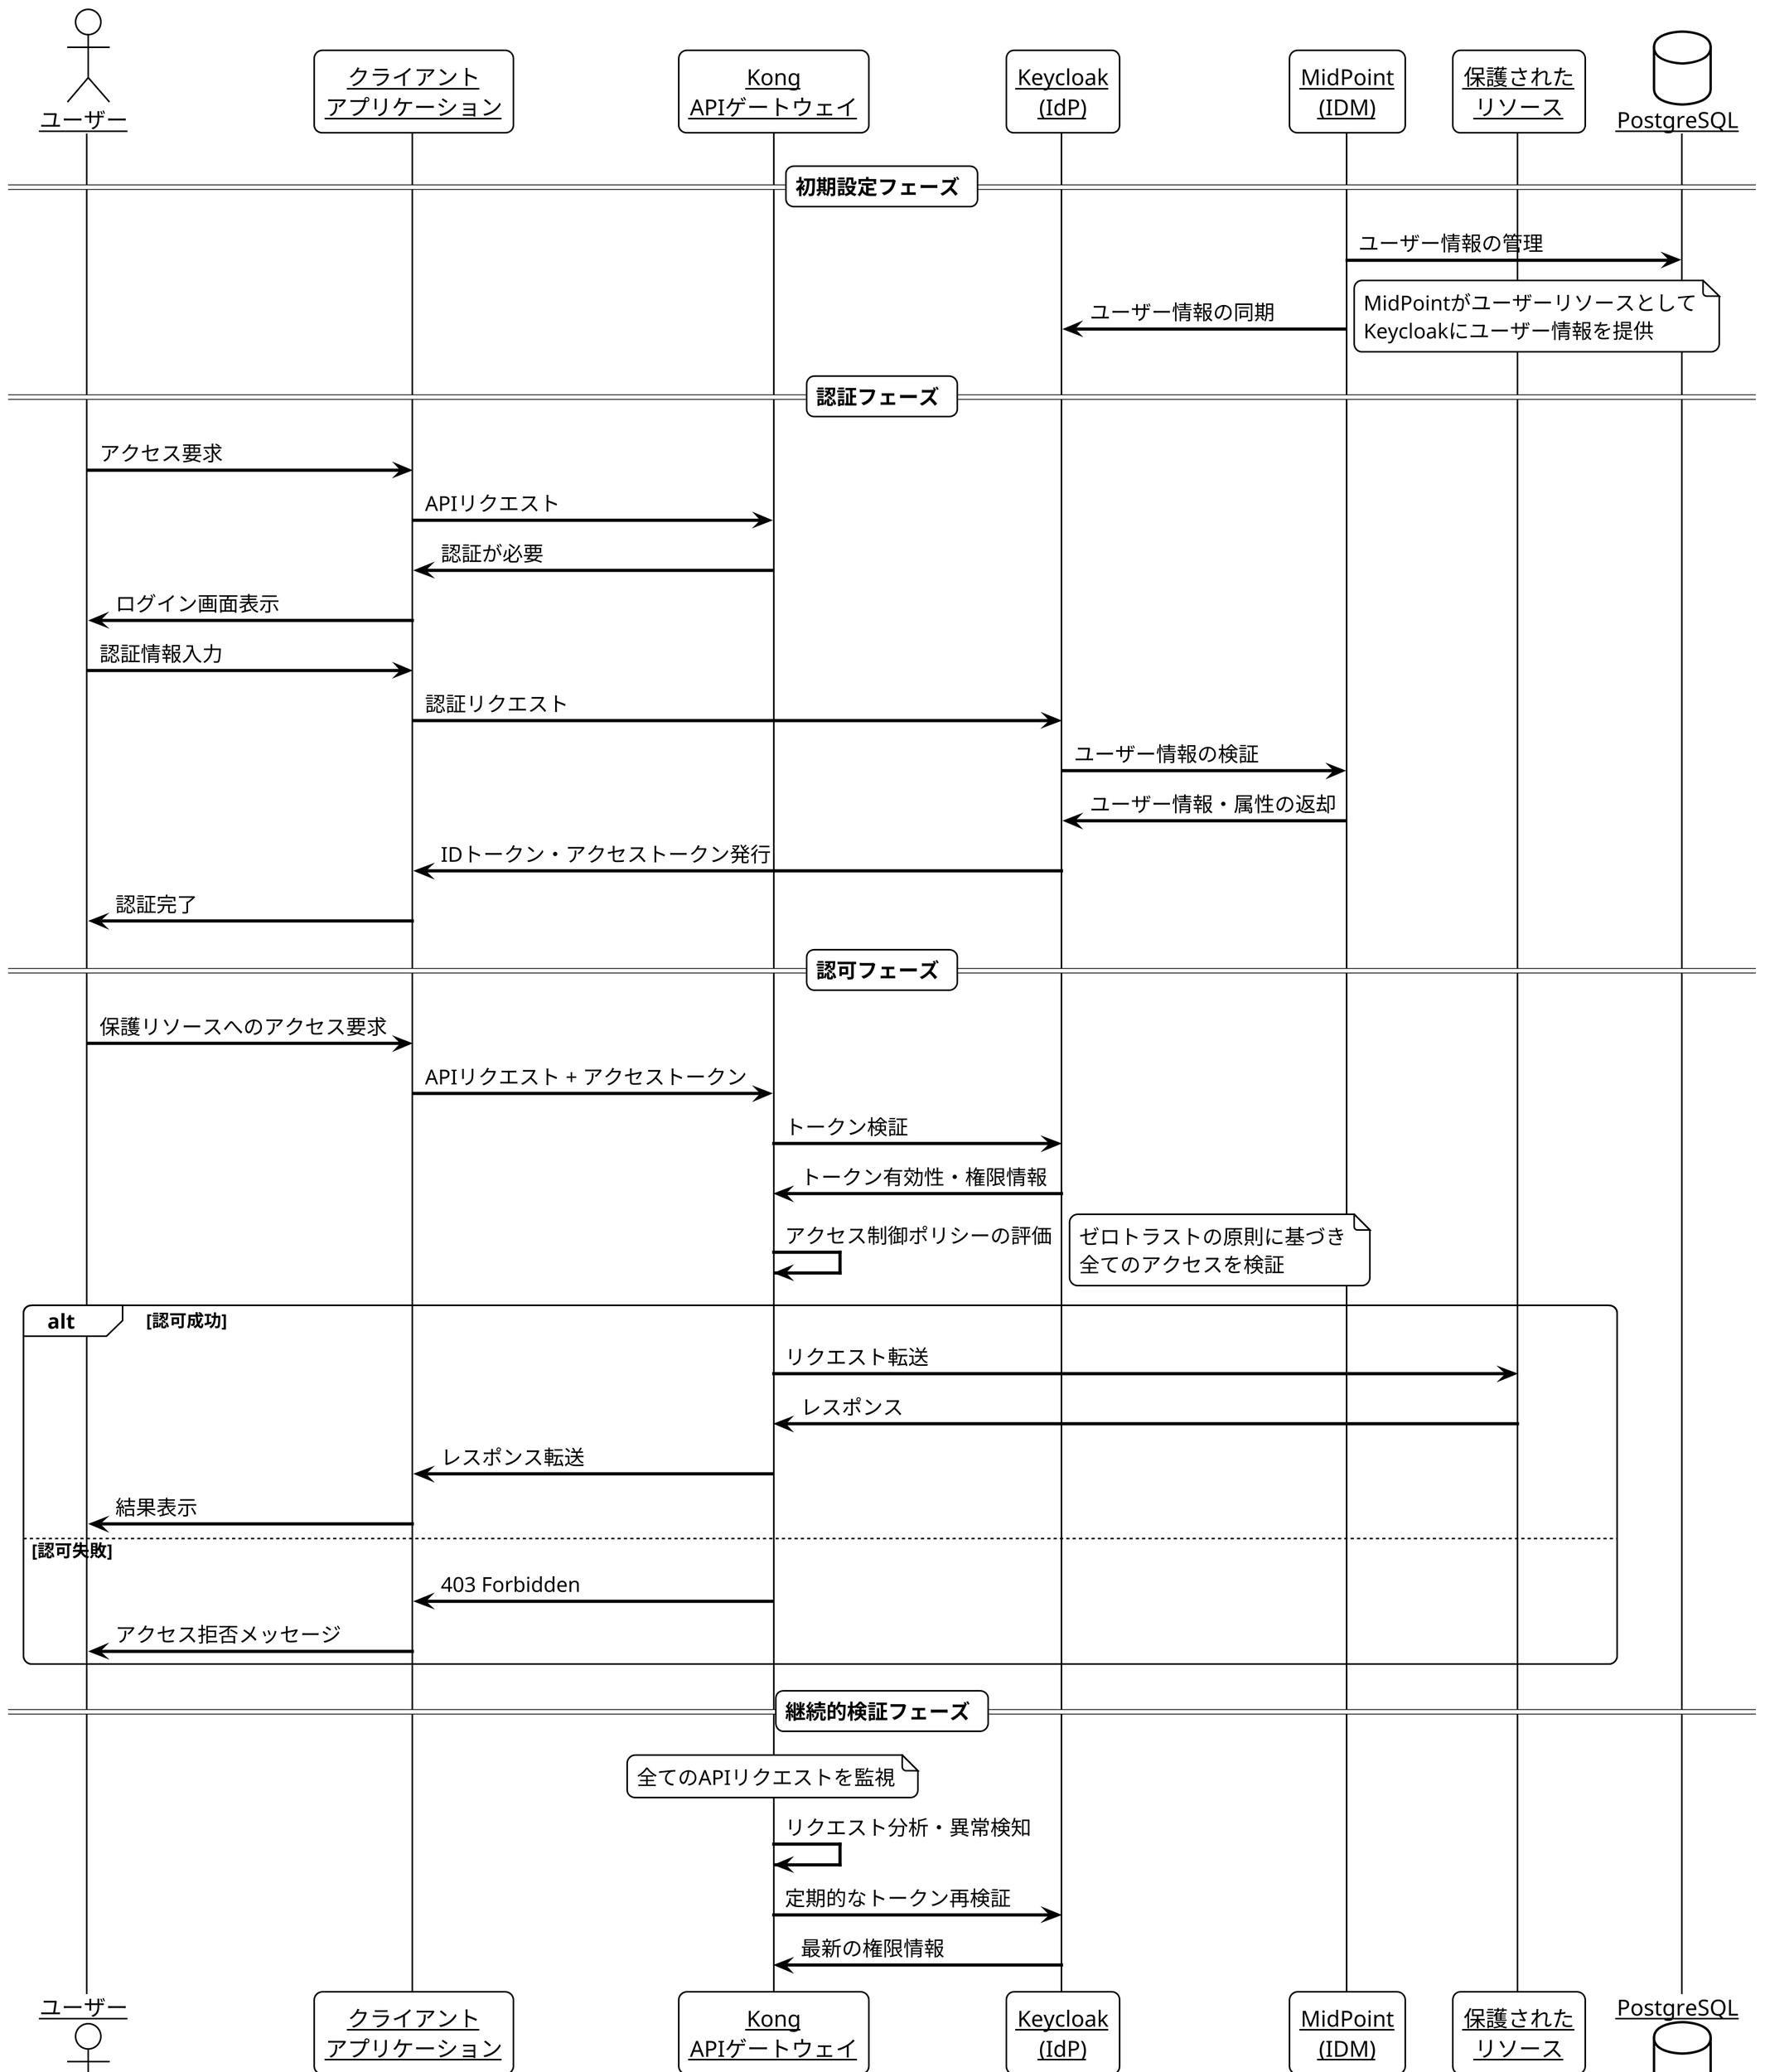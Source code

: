 @startuml OIDC認証・認可フロー
!theme plain
skinparam dpi 300
skinparam backgroundColor white
skinparam sequenceArrowThickness 2
skinparam roundcorner 10
skinparam sequenceParticipant underline

actor "ユーザー" as User
participant "クライアント\nアプリケーション" as Client
participant "Kong\nAPIゲートウェイ" as Kong
participant "Keycloak\n(IdP)" as Keycloak
participant "MidPoint\n(IDM)" as MidPoint
participant "保護された\nリソース" as Resource
database "PostgreSQL" as DB

== 初期設定フェーズ ==
MidPoint -> DB: ユーザー情報の管理
MidPoint -> Keycloak: ユーザー情報の同期
note right: MidPointがユーザーリソースとして\nKeycloakにユーザー情報を提供

== 認証フェーズ ==
User -> Client: アクセス要求
Client -> Kong: APIリクエスト
Kong -> Client: 認証が必要
Client -> User: ログイン画面表示
User -> Client: 認証情報入力
Client -> Keycloak: 認証リクエスト
Keycloak -> MidPoint: ユーザー情報の検証
MidPoint -> Keycloak: ユーザー情報・属性の返却
Keycloak -> Client: IDトークン・アクセストークン発行
Client -> User: 認証完了

== 認可フェーズ ==
User -> Client: 保護リソースへのアクセス要求
Client -> Kong: APIリクエスト + アクセストークン
Kong -> Keycloak: トークン検証
Keycloak -> Kong: トークン有効性・権限情報
Kong -> Kong: アクセス制御ポリシーの評価
note right: ゼロトラストの原則に基づき\n全てのアクセスを検証
alt 認可成功
    Kong -> Resource: リクエスト転送
    Resource -> Kong: レスポンス
    Kong -> Client: レスポンス転送
    Client -> User: 結果表示
else 認可失敗
    Kong -> Client: 403 Forbidden
    Client -> User: アクセス拒否メッセージ
end

== 継続的検証フェーズ ==
note over Kong: 全てのAPIリクエストを監視
Kong -> Kong: リクエスト分析・異常検知
Kong -> Keycloak: 定期的なトークン再検証
Keycloak -> Kong: 最新の権限情報

@enduml
